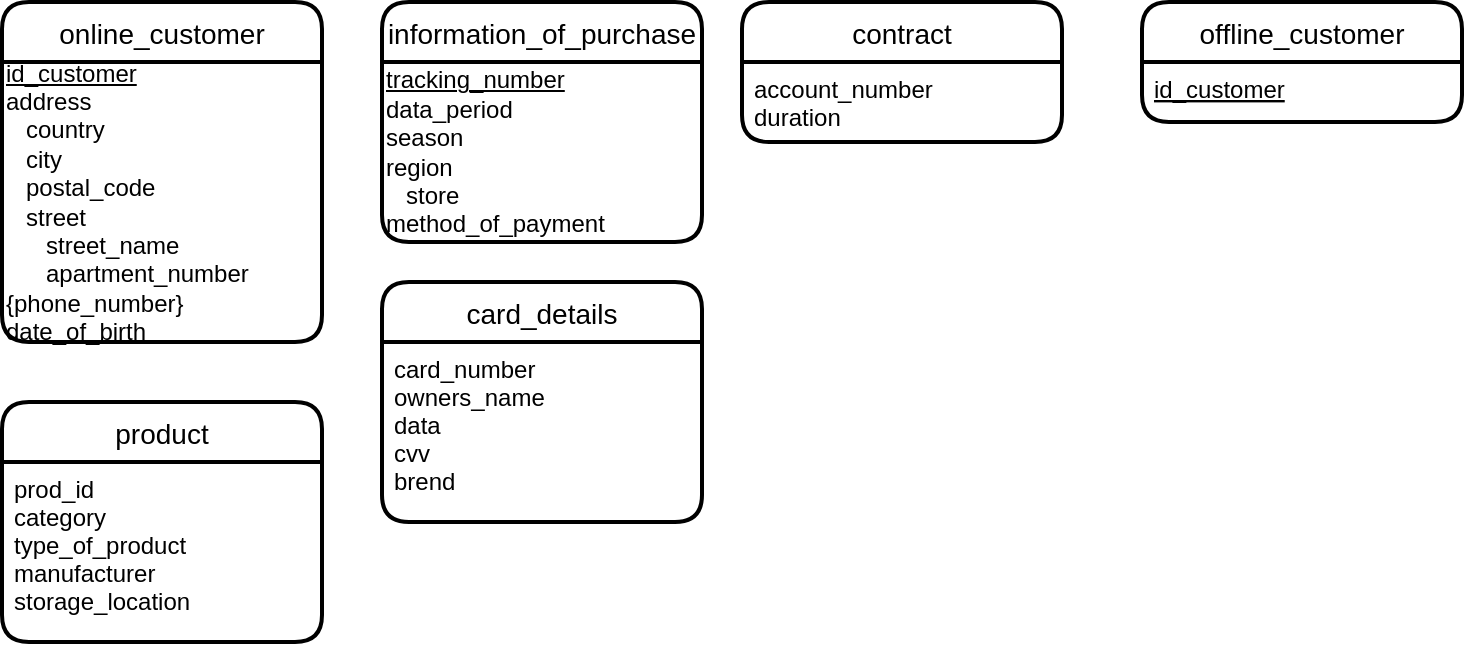 <mxfile version="15.5.6" type="github"><diagram id="q-0XigdrmwmGiF80oo4d" name="Page-1"><mxGraphModel dx="1019" dy="562" grid="1" gridSize="10" guides="1" tooltips="1" connect="1" arrows="1" fold="1" page="1" pageScale="1" pageWidth="827" pageHeight="1169" math="0" shadow="0"><root><mxCell id="0"/><mxCell id="1" parent="0"/><mxCell id="UyfyDT9492xOrgT1omKh-13" value="online_customer" style="swimlane;childLayout=stackLayout;horizontal=1;startSize=30;horizontalStack=0;rounded=1;fontSize=14;fontStyle=0;strokeWidth=2;resizeParent=0;resizeLast=1;shadow=0;dashed=0;align=center;" parent="1" vertex="1"><mxGeometry x="10" y="10" width="160" height="170" as="geometry"/></mxCell><mxCell id="UyfyDT9492xOrgT1omKh-21" value="&lt;u&gt;id_customer&lt;br&gt;&lt;/u&gt;address&lt;br&gt;&amp;nbsp; &amp;nbsp;country&lt;br&gt;&amp;nbsp; &amp;nbsp;city&lt;br&gt;&amp;nbsp; &amp;nbsp;postal_code&lt;br&gt;&amp;nbsp; &amp;nbsp;street&lt;br&gt;&amp;nbsp; &amp;nbsp; &amp;nbsp; street_name&lt;br&gt;&amp;nbsp; &amp;nbsp; &amp;nbsp; apartment_number&lt;br&gt;{phone_number}&lt;br&gt;date_of_birth" style="text;html=1;align=left;verticalAlign=middle;resizable=0;points=[];autosize=1;strokeColor=none;fillColor=none;" parent="UyfyDT9492xOrgT1omKh-13" vertex="1"><mxGeometry y="30" width="160" height="140" as="geometry"/></mxCell><mxCell id="UyfyDT9492xOrgT1omKh-24" value="information_of_purchase" style="swimlane;childLayout=stackLayout;horizontal=1;startSize=30;horizontalStack=0;rounded=1;fontSize=14;fontStyle=0;strokeWidth=2;resizeParent=0;resizeLast=1;shadow=0;dashed=0;align=center;" parent="1" vertex="1"><mxGeometry x="200" y="10" width="160" height="120" as="geometry"/></mxCell><mxCell id="UyfyDT9492xOrgT1omKh-27" value="&lt;u&gt;tracking_number&lt;br&gt;&lt;/u&gt;data_period&lt;br&gt;season&lt;br&gt;region&lt;br&gt;&amp;nbsp; &amp;nbsp;store&lt;br&gt;method_of_payment" style="text;html=1;align=left;verticalAlign=middle;resizable=0;points=[];autosize=1;strokeColor=none;fillColor=none;" parent="UyfyDT9492xOrgT1omKh-24" vertex="1"><mxGeometry y="30" width="160" height="90" as="geometry"/></mxCell><mxCell id="UyfyDT9492xOrgT1omKh-28" value="contract" style="swimlane;childLayout=stackLayout;horizontal=1;startSize=30;horizontalStack=0;rounded=1;fontSize=14;fontStyle=0;strokeWidth=2;resizeParent=0;resizeLast=1;shadow=0;dashed=0;align=center;" parent="1" vertex="1"><mxGeometry x="380" y="10" width="160" height="70" as="geometry"/></mxCell><mxCell id="UyfyDT9492xOrgT1omKh-29" value="account_number&#10;duration" style="align=left;strokeColor=none;fillColor=none;spacingLeft=4;fontSize=12;verticalAlign=top;resizable=0;rotatable=0;part=1;fontStyle=0" parent="UyfyDT9492xOrgT1omKh-28" vertex="1"><mxGeometry y="30" width="160" height="40" as="geometry"/></mxCell><mxCell id="UyfyDT9492xOrgT1omKh-30" value="offline_customer" style="swimlane;childLayout=stackLayout;horizontal=1;startSize=30;horizontalStack=0;rounded=1;fontSize=14;fontStyle=0;strokeWidth=2;resizeParent=0;resizeLast=1;shadow=0;dashed=0;align=center;" parent="1" vertex="1"><mxGeometry x="580" y="10" width="160" height="60" as="geometry"/></mxCell><mxCell id="UyfyDT9492xOrgT1omKh-31" value="id_customer" style="align=left;strokeColor=none;fillColor=none;spacingLeft=4;fontSize=12;verticalAlign=top;resizable=0;rotatable=0;part=1;fontStyle=4" parent="UyfyDT9492xOrgT1omKh-30" vertex="1"><mxGeometry y="30" width="160" height="30" as="geometry"/></mxCell><mxCell id="UyfyDT9492xOrgT1omKh-32" value="product" style="swimlane;childLayout=stackLayout;horizontal=1;startSize=30;horizontalStack=0;rounded=1;fontSize=14;fontStyle=0;strokeWidth=2;resizeParent=0;resizeLast=1;shadow=0;dashed=0;align=center;" parent="1" vertex="1"><mxGeometry x="10" y="210" width="160" height="120" as="geometry"/></mxCell><mxCell id="UyfyDT9492xOrgT1omKh-33" value="prod_id&#10;category&#10;type_of_product&#10;manufacturer&#10;storage_location" style="align=left;strokeColor=none;fillColor=none;spacingLeft=4;fontSize=12;verticalAlign=top;resizable=0;rotatable=0;part=1;fontStyle=0" parent="UyfyDT9492xOrgT1omKh-32" vertex="1"><mxGeometry y="30" width="160" height="90" as="geometry"/></mxCell><mxCell id="UyfyDT9492xOrgT1omKh-34" value="card_details" style="swimlane;childLayout=stackLayout;horizontal=1;startSize=30;horizontalStack=0;rounded=1;fontSize=14;fontStyle=0;strokeWidth=2;resizeParent=0;resizeLast=1;shadow=0;dashed=0;align=center;" parent="1" vertex="1"><mxGeometry x="200" y="150" width="160" height="120" as="geometry"/></mxCell><mxCell id="UyfyDT9492xOrgT1omKh-35" value="card_number&#10;owners_name&#10;data&#10;cvv&#10;brend" style="align=left;strokeColor=none;fillColor=none;spacingLeft=4;fontSize=12;verticalAlign=top;resizable=0;rotatable=0;part=1;" parent="UyfyDT9492xOrgT1omKh-34" vertex="1"><mxGeometry y="30" width="160" height="90" as="geometry"/></mxCell></root></mxGraphModel></diagram></mxfile>